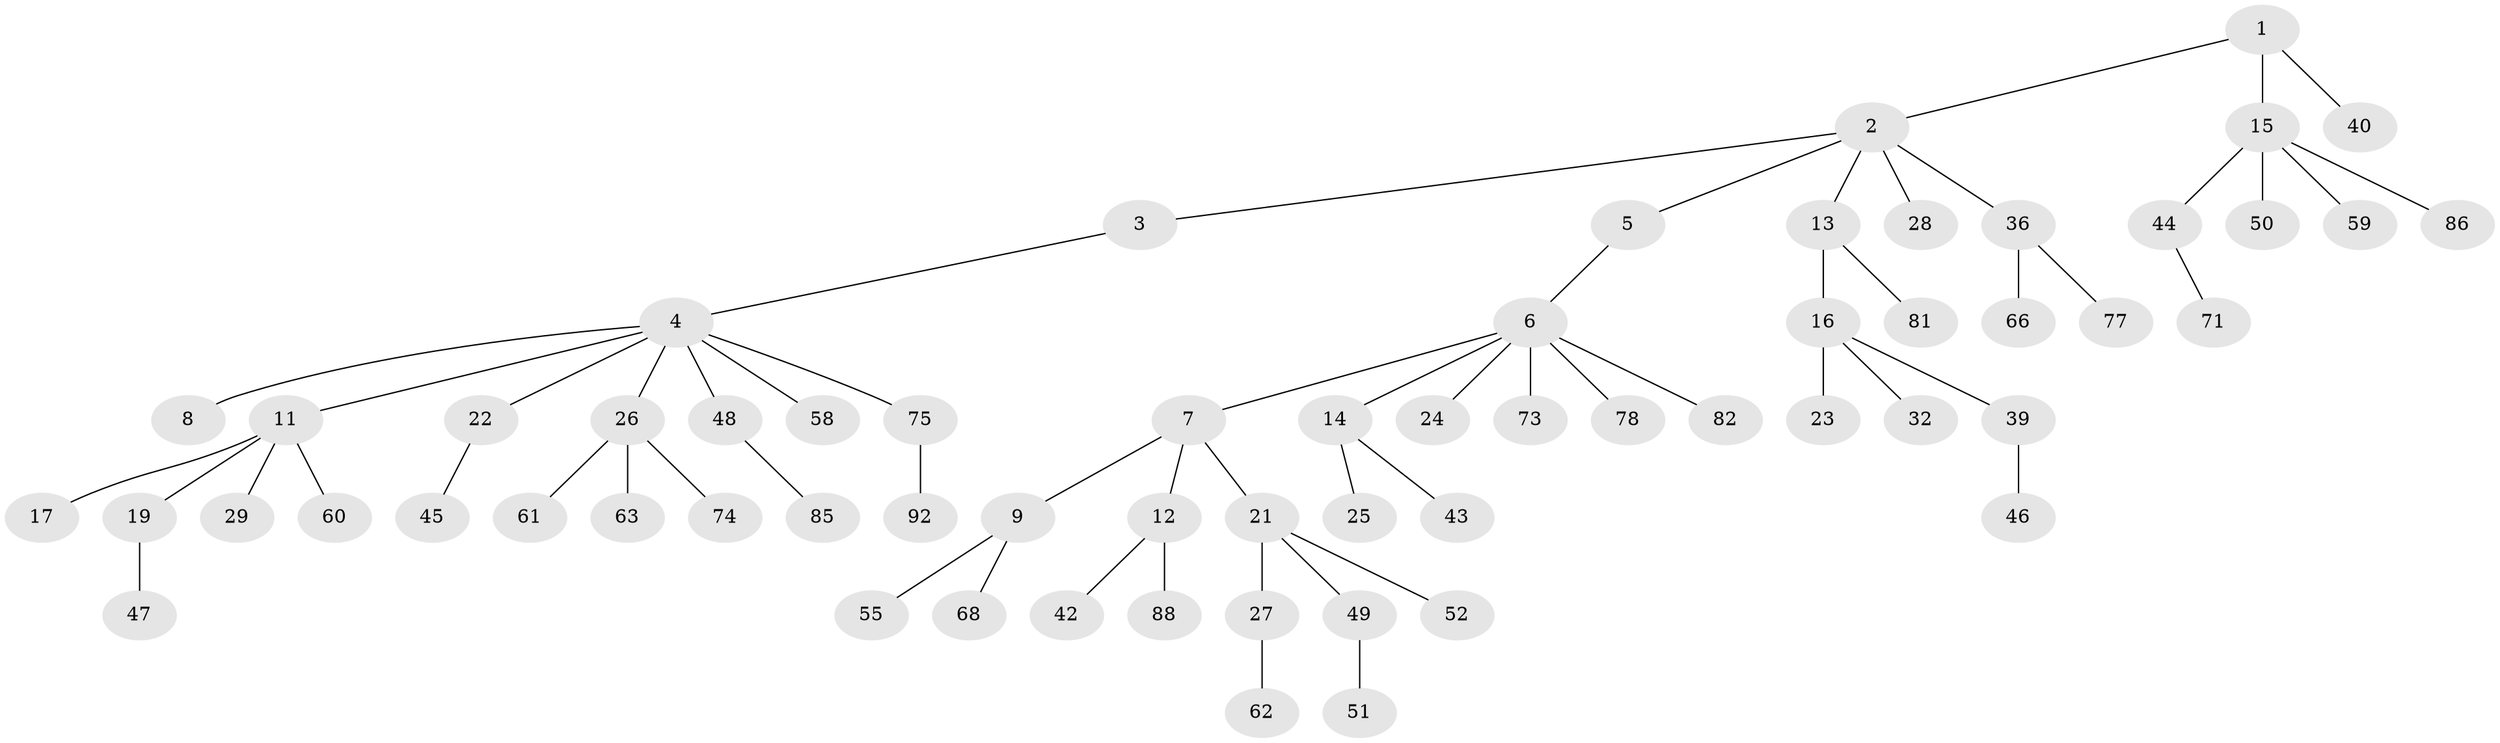 // Generated by graph-tools (version 1.1) at 2025/52/02/27/25 19:52:10]
// undirected, 62 vertices, 61 edges
graph export_dot {
graph [start="1"]
  node [color=gray90,style=filled];
  1;
  2 [super="+10"];
  3 [super="+64"];
  4 [super="+31"];
  5;
  6 [super="+30"];
  7;
  8 [super="+20"];
  9 [super="+18"];
  11 [super="+53"];
  12 [super="+54"];
  13 [super="+41"];
  14 [super="+79"];
  15 [super="+35"];
  16 [super="+34"];
  17;
  19;
  21 [super="+37"];
  22;
  23 [super="+38"];
  24;
  25;
  26 [super="+90"];
  27 [super="+33"];
  28;
  29;
  32;
  36;
  39;
  40 [super="+91"];
  42 [super="+93"];
  43;
  44 [super="+83"];
  45 [super="+87"];
  46 [super="+80"];
  47 [super="+57"];
  48 [super="+65"];
  49;
  50 [super="+56"];
  51 [super="+76"];
  52;
  55;
  58;
  59;
  60;
  61 [super="+67"];
  62;
  63 [super="+70"];
  66 [super="+72"];
  68 [super="+69"];
  71;
  73;
  74;
  75 [super="+84"];
  77;
  78;
  81;
  82;
  85;
  86 [super="+89"];
  88;
  92;
  1 -- 2;
  1 -- 15;
  1 -- 40;
  2 -- 3;
  2 -- 5;
  2 -- 13;
  2 -- 28;
  2 -- 36;
  3 -- 4;
  4 -- 8;
  4 -- 11;
  4 -- 22;
  4 -- 26;
  4 -- 58;
  4 -- 75;
  4 -- 48;
  5 -- 6;
  6 -- 7;
  6 -- 14;
  6 -- 24;
  6 -- 73;
  6 -- 78;
  6 -- 82;
  7 -- 9;
  7 -- 12;
  7 -- 21;
  9 -- 68;
  9 -- 55;
  11 -- 17;
  11 -- 19;
  11 -- 29;
  11 -- 60;
  12 -- 42;
  12 -- 88;
  13 -- 16;
  13 -- 81;
  14 -- 25;
  14 -- 43;
  15 -- 50;
  15 -- 59;
  15 -- 86;
  15 -- 44;
  16 -- 23;
  16 -- 32;
  16 -- 39;
  19 -- 47;
  21 -- 27;
  21 -- 52;
  21 -- 49;
  22 -- 45;
  26 -- 61;
  26 -- 63;
  26 -- 74;
  27 -- 62;
  36 -- 66;
  36 -- 77;
  39 -- 46;
  44 -- 71;
  48 -- 85;
  49 -- 51;
  75 -- 92;
}
